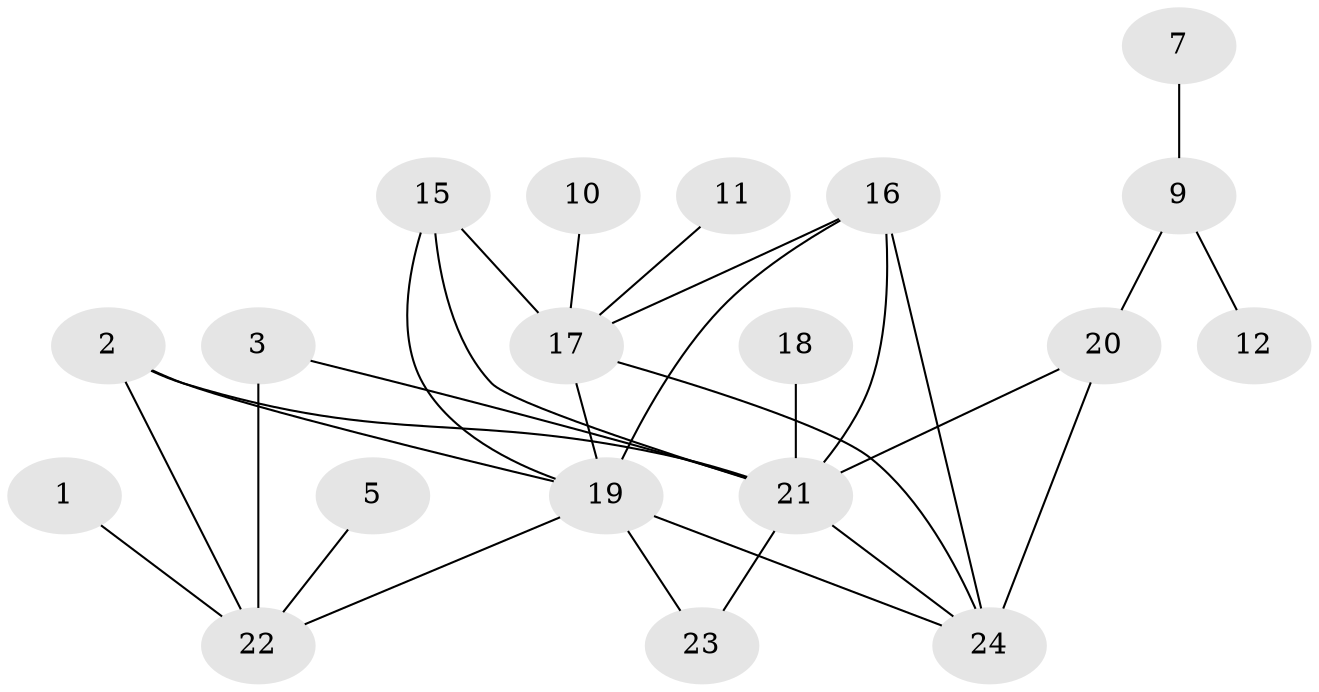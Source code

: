 // original degree distribution, {1: 0.2727272727272727, 4: 0.14285714285714285, 5: 0.07792207792207792, 3: 0.2727272727272727, 2: 0.14285714285714285, 0: 0.06493506493506493, 6: 0.012987012987012988, 8: 0.012987012987012988}
// Generated by graph-tools (version 1.1) at 2025/35/03/04/25 23:35:49]
// undirected, 19 vertices, 29 edges
graph export_dot {
  node [color=gray90,style=filled];
  1;
  2;
  3;
  5;
  7;
  9;
  10;
  11;
  12;
  15;
  16;
  17;
  18;
  19;
  20;
  21;
  22;
  23;
  24;
  1 -- 22 [weight=1.0];
  2 -- 19 [weight=1.0];
  2 -- 21 [weight=1.0];
  2 -- 22 [weight=1.0];
  3 -- 21 [weight=1.0];
  3 -- 22 [weight=1.0];
  5 -- 22 [weight=1.0];
  7 -- 9 [weight=1.0];
  9 -- 12 [weight=1.0];
  9 -- 20 [weight=1.0];
  10 -- 17 [weight=1.0];
  11 -- 17 [weight=1.0];
  15 -- 17 [weight=2.0];
  15 -- 19 [weight=1.0];
  15 -- 21 [weight=2.0];
  16 -- 17 [weight=2.0];
  16 -- 19 [weight=3.0];
  16 -- 21 [weight=1.0];
  16 -- 24 [weight=3.0];
  17 -- 19 [weight=2.0];
  17 -- 24 [weight=1.0];
  18 -- 21 [weight=2.0];
  19 -- 22 [weight=1.0];
  19 -- 23 [weight=1.0];
  19 -- 24 [weight=1.0];
  20 -- 21 [weight=1.0];
  20 -- 24 [weight=2.0];
  21 -- 23 [weight=1.0];
  21 -- 24 [weight=2.0];
}
